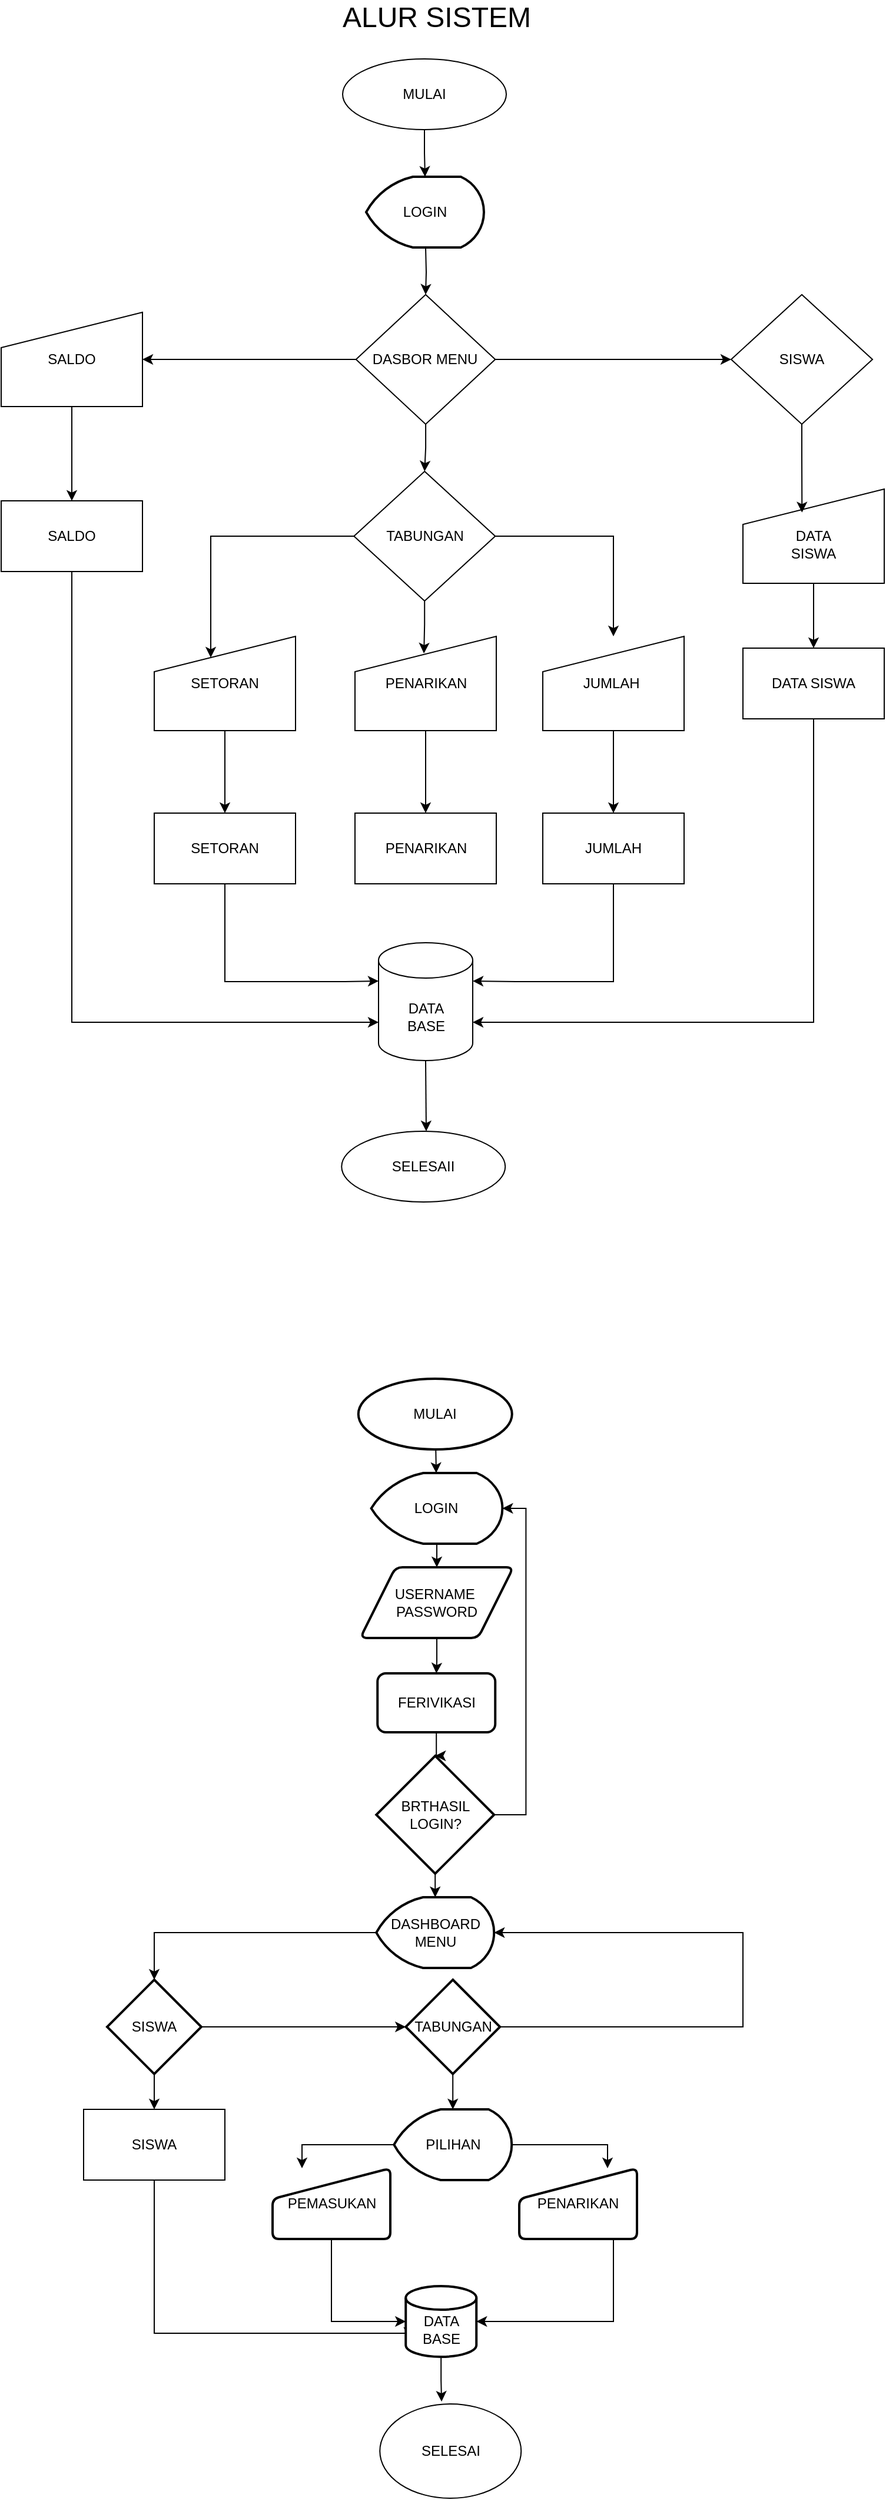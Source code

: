 <mxfile version="24.7.12">
  <diagram name="Halaman-1" id="Wdd0CiwhtJZsaGbnA3u6">
    <mxGraphModel dx="1760" dy="956" grid="1" gridSize="10" guides="1" tooltips="1" connect="1" arrows="1" fold="1" page="1" pageScale="1" pageWidth="827" pageHeight="1169" math="0" shadow="0">
      <root>
        <mxCell id="0" />
        <mxCell id="1" parent="0" />
        <mxCell id="SC1NeL0ob7fLtyRGTfck-1" value="&lt;font style=&quot;font-size: 24px;&quot;&gt;ALUR SISTEM&lt;/font&gt;" style="text;html=1;align=center;verticalAlign=middle;whiteSpace=wrap;rounded=0;" parent="1" vertex="1">
          <mxGeometry x="320" y="20" width="180" height="30" as="geometry" />
        </mxCell>
        <mxCell id="SC1NeL0ob7fLtyRGTfck-2" value="MULAI" style="ellipse;whiteSpace=wrap;html=1;" parent="1" vertex="1">
          <mxGeometry x="330" y="70" width="139" height="60" as="geometry" />
        </mxCell>
        <mxCell id="SC1NeL0ob7fLtyRGTfck-16" style="edgeStyle=orthogonalEdgeStyle;rounded=0;orthogonalLoop=1;jettySize=auto;html=1;entryX=0.5;entryY=0;entryDx=0;entryDy=0;exitX=0.5;exitY=1;exitDx=0;exitDy=0;" parent="1" target="SC1NeL0ob7fLtyRGTfck-4" edge="1">
          <mxGeometry relative="1" as="geometry">
            <mxPoint x="400.5" y="230" as="sourcePoint" />
          </mxGeometry>
        </mxCell>
        <mxCell id="SC1NeL0ob7fLtyRGTfck-51" style="edgeStyle=orthogonalEdgeStyle;rounded=0;orthogonalLoop=1;jettySize=auto;html=1;" parent="1" source="SC1NeL0ob7fLtyRGTfck-4" target="SC1NeL0ob7fLtyRGTfck-6" edge="1">
          <mxGeometry relative="1" as="geometry" />
        </mxCell>
        <mxCell id="SC1NeL0ob7fLtyRGTfck-52" style="edgeStyle=orthogonalEdgeStyle;rounded=0;orthogonalLoop=1;jettySize=auto;html=1;entryX=0;entryY=0.5;entryDx=0;entryDy=0;" parent="1" source="SC1NeL0ob7fLtyRGTfck-4" target="SC1NeL0ob7fLtyRGTfck-39" edge="1">
          <mxGeometry relative="1" as="geometry" />
        </mxCell>
        <mxCell id="SC1NeL0ob7fLtyRGTfck-54" style="edgeStyle=orthogonalEdgeStyle;rounded=0;orthogonalLoop=1;jettySize=auto;html=1;entryX=0.5;entryY=0;entryDx=0;entryDy=0;" parent="1" source="SC1NeL0ob7fLtyRGTfck-4" target="SC1NeL0ob7fLtyRGTfck-27" edge="1">
          <mxGeometry relative="1" as="geometry" />
        </mxCell>
        <mxCell id="SC1NeL0ob7fLtyRGTfck-4" value="DASBOR MENU" style="rhombus;whiteSpace=wrap;html=1;" parent="1" vertex="1">
          <mxGeometry x="341.37" y="270" width="118.25" height="110" as="geometry" />
        </mxCell>
        <mxCell id="SC1NeL0ob7fLtyRGTfck-79" style="edgeStyle=orthogonalEdgeStyle;rounded=0;orthogonalLoop=1;jettySize=auto;html=1;entryX=0.5;entryY=0;entryDx=0;entryDy=0;" parent="1" source="SC1NeL0ob7fLtyRGTfck-6" target="SC1NeL0ob7fLtyRGTfck-78" edge="1">
          <mxGeometry relative="1" as="geometry" />
        </mxCell>
        <mxCell id="SC1NeL0ob7fLtyRGTfck-6" value="&lt;div&gt;SALDO&lt;/div&gt;" style="shape=manualInput;whiteSpace=wrap;html=1;" parent="1" vertex="1">
          <mxGeometry x="40" y="285" width="120" height="80" as="geometry" />
        </mxCell>
        <mxCell id="SC1NeL0ob7fLtyRGTfck-8" style="edgeStyle=orthogonalEdgeStyle;rounded=0;orthogonalLoop=1;jettySize=auto;html=1;exitX=0.5;exitY=1;exitDx=0;exitDy=0;" parent="1" edge="1">
          <mxGeometry relative="1" as="geometry">
            <mxPoint x="700" y="550" as="sourcePoint" />
            <mxPoint x="700" y="550" as="targetPoint" />
          </mxGeometry>
        </mxCell>
        <mxCell id="SC1NeL0ob7fLtyRGTfck-57" style="edgeStyle=orthogonalEdgeStyle;rounded=0;orthogonalLoop=1;jettySize=auto;html=1;" parent="1" source="SC1NeL0ob7fLtyRGTfck-27" target="SC1NeL0ob7fLtyRGTfck-30" edge="1">
          <mxGeometry relative="1" as="geometry" />
        </mxCell>
        <mxCell id="SC1NeL0ob7fLtyRGTfck-27" value="TABUNGAN" style="rhombus;whiteSpace=wrap;html=1;" parent="1" vertex="1">
          <mxGeometry x="339.62" y="420" width="120" height="110" as="geometry" />
        </mxCell>
        <mxCell id="SC1NeL0ob7fLtyRGTfck-81" style="edgeStyle=orthogonalEdgeStyle;rounded=0;orthogonalLoop=1;jettySize=auto;html=1;entryX=0.5;entryY=0;entryDx=0;entryDy=0;" parent="1" source="SC1NeL0ob7fLtyRGTfck-28" target="SC1NeL0ob7fLtyRGTfck-74" edge="1">
          <mxGeometry relative="1" as="geometry" />
        </mxCell>
        <mxCell id="SC1NeL0ob7fLtyRGTfck-28" value="SETORAN" style="shape=manualInput;whiteSpace=wrap;html=1;" parent="1" vertex="1">
          <mxGeometry x="170" y="560" width="120" height="80" as="geometry" />
        </mxCell>
        <mxCell id="SC1NeL0ob7fLtyRGTfck-82" style="edgeStyle=orthogonalEdgeStyle;rounded=0;orthogonalLoop=1;jettySize=auto;html=1;entryX=0.5;entryY=0;entryDx=0;entryDy=0;" parent="1" source="SC1NeL0ob7fLtyRGTfck-29" target="SC1NeL0ob7fLtyRGTfck-75" edge="1">
          <mxGeometry relative="1" as="geometry" />
        </mxCell>
        <mxCell id="SC1NeL0ob7fLtyRGTfck-29" value="PENARIKAN" style="shape=manualInput;whiteSpace=wrap;html=1;" parent="1" vertex="1">
          <mxGeometry x="340.5" y="560" width="120" height="80" as="geometry" />
        </mxCell>
        <mxCell id="SC1NeL0ob7fLtyRGTfck-83" style="edgeStyle=orthogonalEdgeStyle;rounded=0;orthogonalLoop=1;jettySize=auto;html=1;entryX=0.5;entryY=0;entryDx=0;entryDy=0;" parent="1" source="SC1NeL0ob7fLtyRGTfck-30" target="SC1NeL0ob7fLtyRGTfck-76" edge="1">
          <mxGeometry relative="1" as="geometry" />
        </mxCell>
        <mxCell id="SC1NeL0ob7fLtyRGTfck-30" value="JUMLAH&amp;nbsp;" style="shape=manualInput;whiteSpace=wrap;html=1;" parent="1" vertex="1">
          <mxGeometry x="500" y="560" width="120" height="80" as="geometry" />
        </mxCell>
        <mxCell id="SC1NeL0ob7fLtyRGTfck-31" style="edgeStyle=orthogonalEdgeStyle;rounded=0;orthogonalLoop=1;jettySize=auto;html=1;entryX=0.4;entryY=0.225;entryDx=0;entryDy=0;entryPerimeter=0;" parent="1" source="SC1NeL0ob7fLtyRGTfck-27" target="SC1NeL0ob7fLtyRGTfck-28" edge="1">
          <mxGeometry relative="1" as="geometry" />
        </mxCell>
        <mxCell id="SC1NeL0ob7fLtyRGTfck-39" value="SISWA" style="rhombus;whiteSpace=wrap;html=1;" parent="1" vertex="1">
          <mxGeometry x="660" y="270" width="120" height="110" as="geometry" />
        </mxCell>
        <mxCell id="SC1NeL0ob7fLtyRGTfck-80" style="edgeStyle=orthogonalEdgeStyle;rounded=0;orthogonalLoop=1;jettySize=auto;html=1;entryX=0.5;entryY=0;entryDx=0;entryDy=0;" parent="1" source="SC1NeL0ob7fLtyRGTfck-40" target="SC1NeL0ob7fLtyRGTfck-77" edge="1">
          <mxGeometry relative="1" as="geometry" />
        </mxCell>
        <mxCell id="SC1NeL0ob7fLtyRGTfck-40" value="&lt;div&gt;&lt;br&gt;&lt;/div&gt;DATA&lt;div&gt;SISWA&lt;/div&gt;" style="shape=manualInput;whiteSpace=wrap;html=1;" parent="1" vertex="1">
          <mxGeometry x="670" y="435" width="120" height="80" as="geometry" />
        </mxCell>
        <mxCell id="SC1NeL0ob7fLtyRGTfck-41" style="edgeStyle=orthogonalEdgeStyle;rounded=0;orthogonalLoop=1;jettySize=auto;html=1;entryX=0.418;entryY=0.248;entryDx=0;entryDy=0;entryPerimeter=0;" parent="1" source="SC1NeL0ob7fLtyRGTfck-39" target="SC1NeL0ob7fLtyRGTfck-40" edge="1">
          <mxGeometry relative="1" as="geometry" />
        </mxCell>
        <mxCell id="SC1NeL0ob7fLtyRGTfck-42" value="SELESAII" style="ellipse;whiteSpace=wrap;html=1;" parent="1" vertex="1">
          <mxGeometry x="329.12" y="980" width="139" height="60" as="geometry" />
        </mxCell>
        <mxCell id="SC1NeL0ob7fLtyRGTfck-63" style="edgeStyle=orthogonalEdgeStyle;rounded=0;orthogonalLoop=1;jettySize=auto;html=1;entryX=0.488;entryY=0.181;entryDx=0;entryDy=0;entryPerimeter=0;" parent="1" source="SC1NeL0ob7fLtyRGTfck-27" target="SC1NeL0ob7fLtyRGTfck-29" edge="1">
          <mxGeometry relative="1" as="geometry" />
        </mxCell>
        <mxCell id="SC1NeL0ob7fLtyRGTfck-66" value="DATA&lt;div&gt;BASE&lt;/div&gt;" style="shape=cylinder3;whiteSpace=wrap;html=1;boundedLbl=1;backgroundOutline=1;size=15;" parent="1" vertex="1">
          <mxGeometry x="360.5" y="820" width="80" height="100" as="geometry" />
        </mxCell>
        <mxCell id="SC1NeL0ob7fLtyRGTfck-74" value="SETORAN" style="rounded=0;whiteSpace=wrap;html=1;" parent="1" vertex="1">
          <mxGeometry x="170" y="710" width="120" height="60" as="geometry" />
        </mxCell>
        <mxCell id="SC1NeL0ob7fLtyRGTfck-75" value="PENARIKAN" style="rounded=0;whiteSpace=wrap;html=1;" parent="1" vertex="1">
          <mxGeometry x="340.5" y="710" width="120" height="60" as="geometry" />
        </mxCell>
        <mxCell id="SC1NeL0ob7fLtyRGTfck-76" value="JUMLAH" style="rounded=0;whiteSpace=wrap;html=1;" parent="1" vertex="1">
          <mxGeometry x="500" y="710" width="120" height="60" as="geometry" />
        </mxCell>
        <mxCell id="SC1NeL0ob7fLtyRGTfck-77" value="DATA SISWA" style="rounded=0;whiteSpace=wrap;html=1;" parent="1" vertex="1">
          <mxGeometry x="670" y="570" width="120" height="60" as="geometry" />
        </mxCell>
        <mxCell id="SC1NeL0ob7fLtyRGTfck-78" value="SALDO" style="rounded=0;whiteSpace=wrap;html=1;" parent="1" vertex="1">
          <mxGeometry x="40" y="445" width="120" height="60" as="geometry" />
        </mxCell>
        <mxCell id="SC1NeL0ob7fLtyRGTfck-91" style="edgeStyle=orthogonalEdgeStyle;rounded=0;orthogonalLoop=1;jettySize=auto;html=1;entryX=0;entryY=0;entryDx=0;entryDy=32.5;entryPerimeter=0;" parent="1" source="SC1NeL0ob7fLtyRGTfck-74" target="SC1NeL0ob7fLtyRGTfck-66" edge="1">
          <mxGeometry relative="1" as="geometry">
            <Array as="points">
              <mxPoint x="230" y="853" />
              <mxPoint x="332" y="853" />
            </Array>
          </mxGeometry>
        </mxCell>
        <mxCell id="SC1NeL0ob7fLtyRGTfck-93" style="edgeStyle=orthogonalEdgeStyle;rounded=0;orthogonalLoop=1;jettySize=auto;html=1;entryX=1;entryY=0;entryDx=0;entryDy=32.5;entryPerimeter=0;" parent="1" source="SC1NeL0ob7fLtyRGTfck-76" target="SC1NeL0ob7fLtyRGTfck-66" edge="1">
          <mxGeometry relative="1" as="geometry">
            <Array as="points">
              <mxPoint x="560" y="853" />
              <mxPoint x="477" y="853" />
            </Array>
          </mxGeometry>
        </mxCell>
        <mxCell id="SC1NeL0ob7fLtyRGTfck-99" style="edgeStyle=orthogonalEdgeStyle;rounded=0;orthogonalLoop=1;jettySize=auto;html=1;entryX=0;entryY=0;entryDx=0;entryDy=67.5;entryPerimeter=0;" parent="1" source="SC1NeL0ob7fLtyRGTfck-78" target="SC1NeL0ob7fLtyRGTfck-66" edge="1">
          <mxGeometry relative="1" as="geometry">
            <Array as="points">
              <mxPoint x="100" y="888" />
            </Array>
          </mxGeometry>
        </mxCell>
        <mxCell id="SC1NeL0ob7fLtyRGTfck-100" style="edgeStyle=orthogonalEdgeStyle;rounded=0;orthogonalLoop=1;jettySize=auto;html=1;entryX=1;entryY=0;entryDx=0;entryDy=67.5;entryPerimeter=0;" parent="1" source="SC1NeL0ob7fLtyRGTfck-77" target="SC1NeL0ob7fLtyRGTfck-66" edge="1">
          <mxGeometry relative="1" as="geometry">
            <Array as="points">
              <mxPoint x="730" y="888" />
            </Array>
          </mxGeometry>
        </mxCell>
        <mxCell id="VxzT5fx1VbpvV5KUVjlI-1" value="" style="endArrow=classic;html=1;rounded=0;exitX=0.5;exitY=1;exitDx=0;exitDy=0;exitPerimeter=0;" parent="1" source="SC1NeL0ob7fLtyRGTfck-66" edge="1">
          <mxGeometry width="50" height="50" relative="1" as="geometry">
            <mxPoint x="401" y="977" as="sourcePoint" />
            <mxPoint x="401" y="980" as="targetPoint" />
          </mxGeometry>
        </mxCell>
        <mxCell id="u5yBYGN3fSV2OuqI3pcH-1" value="LOGIN" style="strokeWidth=2;html=1;shape=mxgraph.flowchart.display;whiteSpace=wrap;" parent="1" vertex="1">
          <mxGeometry x="350" y="170" width="100" height="60" as="geometry" />
        </mxCell>
        <mxCell id="u5yBYGN3fSV2OuqI3pcH-2" value="MULAI" style="strokeWidth=2;html=1;shape=mxgraph.flowchart.start_1;whiteSpace=wrap;" parent="1" vertex="1">
          <mxGeometry x="343.37" y="1190" width="130.5" height="60" as="geometry" />
        </mxCell>
        <mxCell id="u5yBYGN3fSV2OuqI3pcH-14" style="edgeStyle=orthogonalEdgeStyle;rounded=0;orthogonalLoop=1;jettySize=auto;html=1;entryX=0.5;entryY=0;entryDx=0;entryDy=0;" parent="1" source="u5yBYGN3fSV2OuqI3pcH-3" target="u5yBYGN3fSV2OuqI3pcH-6" edge="1">
          <mxGeometry relative="1" as="geometry" />
        </mxCell>
        <mxCell id="u5yBYGN3fSV2OuqI3pcH-3" value="LOGIN" style="strokeWidth=2;html=1;shape=mxgraph.flowchart.display;whiteSpace=wrap;" parent="1" vertex="1">
          <mxGeometry x="354.31" y="1270" width="111.38" height="60" as="geometry" />
        </mxCell>
        <mxCell id="u5yBYGN3fSV2OuqI3pcH-15" style="edgeStyle=orthogonalEdgeStyle;rounded=0;orthogonalLoop=1;jettySize=auto;html=1;entryX=0.5;entryY=0;entryDx=0;entryDy=0;" parent="1" source="u5yBYGN3fSV2OuqI3pcH-6" target="u5yBYGN3fSV2OuqI3pcH-7" edge="1">
          <mxGeometry relative="1" as="geometry" />
        </mxCell>
        <mxCell id="u5yBYGN3fSV2OuqI3pcH-6" value="USERNAME&amp;nbsp;&lt;div&gt;PASSWORD&lt;/div&gt;" style="shape=parallelogram;html=1;strokeWidth=2;perimeter=parallelogramPerimeter;whiteSpace=wrap;rounded=1;arcSize=12;size=0.23;" parent="1" vertex="1">
          <mxGeometry x="345" y="1350" width="130" height="60" as="geometry" />
        </mxCell>
        <mxCell id="u5yBYGN3fSV2OuqI3pcH-7" value="FERIVIKASI" style="rounded=1;whiteSpace=wrap;html=1;absoluteArcSize=1;arcSize=14;strokeWidth=2;" parent="1" vertex="1">
          <mxGeometry x="359.62" y="1440" width="100" height="50" as="geometry" />
        </mxCell>
        <mxCell id="u5yBYGN3fSV2OuqI3pcH-8" value="BRTHASIL&lt;div&gt;LOGIN?&lt;/div&gt;" style="strokeWidth=2;html=1;shape=mxgraph.flowchart.decision;whiteSpace=wrap;" parent="1" vertex="1">
          <mxGeometry x="358.62" y="1510" width="100" height="100" as="geometry" />
        </mxCell>
        <mxCell id="u5yBYGN3fSV2OuqI3pcH-9" value="" style="endArrow=classic;html=1;rounded=0;" parent="1" source="u5yBYGN3fSV2OuqI3pcH-2" target="u5yBYGN3fSV2OuqI3pcH-3" edge="1">
          <mxGeometry width="50" height="50" relative="1" as="geometry">
            <mxPoint x="180" y="1420" as="sourcePoint" />
            <mxPoint x="230" y="1370" as="targetPoint" />
          </mxGeometry>
        </mxCell>
        <mxCell id="u5yBYGN3fSV2OuqI3pcH-10" style="edgeStyle=orthogonalEdgeStyle;rounded=0;orthogonalLoop=1;jettySize=auto;html=1;entryX=1;entryY=0.5;entryDx=0;entryDy=0;entryPerimeter=0;exitX=1;exitY=0.5;exitDx=0;exitDy=0;exitPerimeter=0;" parent="1" source="u5yBYGN3fSV2OuqI3pcH-8" target="u5yBYGN3fSV2OuqI3pcH-3" edge="1">
          <mxGeometry relative="1" as="geometry" />
        </mxCell>
        <mxCell id="u5yBYGN3fSV2OuqI3pcH-16" style="edgeStyle=orthogonalEdgeStyle;rounded=0;orthogonalLoop=1;jettySize=auto;html=1;entryX=0.5;entryY=0;entryDx=0;entryDy=0;entryPerimeter=0;" parent="1" source="u5yBYGN3fSV2OuqI3pcH-7" target="u5yBYGN3fSV2OuqI3pcH-8" edge="1">
          <mxGeometry relative="1" as="geometry" />
        </mxCell>
        <mxCell id="u5yBYGN3fSV2OuqI3pcH-21" style="edgeStyle=orthogonalEdgeStyle;rounded=0;orthogonalLoop=1;jettySize=auto;html=1;entryX=0.5;entryY=0;entryDx=0;entryDy=0;entryPerimeter=0;" parent="1" source="SC1NeL0ob7fLtyRGTfck-2" target="u5yBYGN3fSV2OuqI3pcH-1" edge="1">
          <mxGeometry relative="1" as="geometry" />
        </mxCell>
        <mxCell id="wdDdxBWippI36Eku5Grj-8" value="" style="edgeStyle=orthogonalEdgeStyle;rounded=0;orthogonalLoop=1;jettySize=auto;html=1;" parent="1" source="wdDdxBWippI36Eku5Grj-2" target="wdDdxBWippI36Eku5Grj-7" edge="1">
          <mxGeometry relative="1" as="geometry" />
        </mxCell>
        <mxCell id="wdDdxBWippI36Eku5Grj-2" value="DASHBOARD&lt;div&gt;MENU&lt;/div&gt;" style="strokeWidth=2;html=1;shape=mxgraph.flowchart.display;whiteSpace=wrap;" parent="1" vertex="1">
          <mxGeometry x="358.62" y="1630" width="100" height="60" as="geometry" />
        </mxCell>
        <mxCell id="wdDdxBWippI36Eku5Grj-5" style="edgeStyle=orthogonalEdgeStyle;rounded=0;orthogonalLoop=1;jettySize=auto;html=1;entryX=0.5;entryY=0;entryDx=0;entryDy=0;entryPerimeter=0;" parent="1" source="u5yBYGN3fSV2OuqI3pcH-8" target="wdDdxBWippI36Eku5Grj-2" edge="1">
          <mxGeometry relative="1" as="geometry" />
        </mxCell>
        <mxCell id="wdDdxBWippI36Eku5Grj-10" value="" style="edgeStyle=orthogonalEdgeStyle;rounded=0;orthogonalLoop=1;jettySize=auto;html=1;" parent="1" source="wdDdxBWippI36Eku5Grj-7" target="wdDdxBWippI36Eku5Grj-9" edge="1">
          <mxGeometry relative="1" as="geometry" />
        </mxCell>
        <mxCell id="wdDdxBWippI36Eku5Grj-24" style="edgeStyle=orthogonalEdgeStyle;rounded=0;orthogonalLoop=1;jettySize=auto;html=1;entryX=0.5;entryY=0;entryDx=0;entryDy=0;" parent="1" source="wdDdxBWippI36Eku5Grj-7" target="wdDdxBWippI36Eku5Grj-21" edge="1">
          <mxGeometry relative="1" as="geometry" />
        </mxCell>
        <mxCell id="wdDdxBWippI36Eku5Grj-7" value="SISWA" style="rhombus;whiteSpace=wrap;html=1;strokeWidth=2;" parent="1" vertex="1">
          <mxGeometry x="130" y="1700" width="80" height="80" as="geometry" />
        </mxCell>
        <mxCell id="wdDdxBWippI36Eku5Grj-12" value="" style="edgeStyle=orthogonalEdgeStyle;rounded=0;orthogonalLoop=1;jettySize=auto;html=1;entryX=1;entryY=0.5;entryDx=0;entryDy=0;entryPerimeter=0;exitX=1;exitY=0.5;exitDx=0;exitDy=0;" parent="1" source="wdDdxBWippI36Eku5Grj-9" target="wdDdxBWippI36Eku5Grj-2" edge="1">
          <mxGeometry relative="1" as="geometry">
            <mxPoint x="690" y="1820.0" as="targetPoint" />
            <Array as="points">
              <mxPoint x="670" y="1740" />
              <mxPoint x="670" y="1660" />
            </Array>
          </mxGeometry>
        </mxCell>
        <mxCell id="wdDdxBWippI36Eku5Grj-61" style="edgeStyle=orthogonalEdgeStyle;rounded=0;orthogonalLoop=1;jettySize=auto;html=1;" parent="1" source="wdDdxBWippI36Eku5Grj-9" target="wdDdxBWippI36Eku5Grj-51" edge="1">
          <mxGeometry relative="1" as="geometry" />
        </mxCell>
        <mxCell id="wdDdxBWippI36Eku5Grj-9" value="TABUNGAN" style="rhombus;whiteSpace=wrap;html=1;strokeWidth=2;" parent="1" vertex="1">
          <mxGeometry x="383.62" y="1700" width="80" height="80" as="geometry" />
        </mxCell>
        <mxCell id="9FyyTYCVCwzCZzWykZ7Y-4" style="edgeStyle=orthogonalEdgeStyle;rounded=0;orthogonalLoop=1;jettySize=auto;html=1;entryX=0.043;entryY=0.731;entryDx=0;entryDy=0;entryPerimeter=0;" edge="1" parent="1" source="wdDdxBWippI36Eku5Grj-21" target="wdDdxBWippI36Eku5Grj-44">
          <mxGeometry relative="1" as="geometry">
            <mxPoint x="310" y="2000" as="targetPoint" />
            <Array as="points">
              <mxPoint x="170" y="2000" />
              <mxPoint x="386" y="2000" />
            </Array>
          </mxGeometry>
        </mxCell>
        <mxCell id="wdDdxBWippI36Eku5Grj-21" value="SISWA" style="rounded=0;whiteSpace=wrap;html=1;" parent="1" vertex="1">
          <mxGeometry x="110" y="1810" width="120" height="60" as="geometry" />
        </mxCell>
        <mxCell id="9FyyTYCVCwzCZzWykZ7Y-5" style="edgeStyle=orthogonalEdgeStyle;rounded=0;orthogonalLoop=1;jettySize=auto;html=1;entryX=0;entryY=0.5;entryDx=0;entryDy=0;entryPerimeter=0;" edge="1" parent="1" source="wdDdxBWippI36Eku5Grj-27" target="wdDdxBWippI36Eku5Grj-44">
          <mxGeometry relative="1" as="geometry">
            <mxPoint x="360" y="1990" as="targetPoint" />
            <Array as="points">
              <mxPoint x="321" y="1990" />
            </Array>
          </mxGeometry>
        </mxCell>
        <mxCell id="wdDdxBWippI36Eku5Grj-27" value="PEMASUKAN" style="html=1;strokeWidth=2;shape=manualInput;whiteSpace=wrap;rounded=1;size=26;arcSize=11;" parent="1" vertex="1">
          <mxGeometry x="270.5" y="1860" width="100" height="60" as="geometry" />
        </mxCell>
        <mxCell id="9FyyTYCVCwzCZzWykZ7Y-6" style="edgeStyle=orthogonalEdgeStyle;rounded=0;orthogonalLoop=1;jettySize=auto;html=1;entryX=1;entryY=0.5;entryDx=0;entryDy=0;entryPerimeter=0;" edge="1" parent="1" source="wdDdxBWippI36Eku5Grj-28" target="wdDdxBWippI36Eku5Grj-44">
          <mxGeometry relative="1" as="geometry">
            <mxPoint x="460" y="1990" as="targetPoint" />
            <Array as="points">
              <mxPoint x="560" y="1990" />
            </Array>
          </mxGeometry>
        </mxCell>
        <mxCell id="wdDdxBWippI36Eku5Grj-28" value="PENARIKAN" style="html=1;strokeWidth=2;shape=manualInput;whiteSpace=wrap;rounded=1;size=26;arcSize=11;" parent="1" vertex="1">
          <mxGeometry x="480" y="1860" width="100" height="60" as="geometry" />
        </mxCell>
        <mxCell id="wdDdxBWippI36Eku5Grj-44" value="&lt;div&gt;&lt;br&gt;&lt;/div&gt;DATA&lt;div&gt;BASE&lt;/div&gt;" style="strokeWidth=2;html=1;shape=mxgraph.flowchart.database;whiteSpace=wrap;" parent="1" vertex="1">
          <mxGeometry x="383.62" y="1960" width="60" height="60" as="geometry" />
        </mxCell>
        <mxCell id="wdDdxBWippI36Eku5Grj-62" style="edgeStyle=orthogonalEdgeStyle;rounded=0;orthogonalLoop=1;jettySize=auto;html=1;entryX=0.25;entryY=0;entryDx=0;entryDy=0;" parent="1" source="wdDdxBWippI36Eku5Grj-51" target="wdDdxBWippI36Eku5Grj-27" edge="1">
          <mxGeometry relative="1" as="geometry" />
        </mxCell>
        <mxCell id="wdDdxBWippI36Eku5Grj-63" style="edgeStyle=orthogonalEdgeStyle;rounded=0;orthogonalLoop=1;jettySize=auto;html=1;entryX=0.75;entryY=0;entryDx=0;entryDy=0;" parent="1" source="wdDdxBWippI36Eku5Grj-51" target="wdDdxBWippI36Eku5Grj-28" edge="1">
          <mxGeometry relative="1" as="geometry" />
        </mxCell>
        <mxCell id="wdDdxBWippI36Eku5Grj-51" value="PILIHAN" style="strokeWidth=2;html=1;shape=mxgraph.flowchart.display;whiteSpace=wrap;" parent="1" vertex="1">
          <mxGeometry x="373.62" y="1810" width="100" height="60" as="geometry" />
        </mxCell>
        <mxCell id="9FyyTYCVCwzCZzWykZ7Y-1" value="SELESAI" style="ellipse;whiteSpace=wrap;html=1;" vertex="1" parent="1">
          <mxGeometry x="361.62" y="2060" width="120" height="80" as="geometry" />
        </mxCell>
        <mxCell id="9FyyTYCVCwzCZzWykZ7Y-7" style="edgeStyle=orthogonalEdgeStyle;rounded=0;orthogonalLoop=1;jettySize=auto;html=1;entryX=0.437;entryY=-0.025;entryDx=0;entryDy=0;entryPerimeter=0;" edge="1" parent="1" source="wdDdxBWippI36Eku5Grj-44" target="9FyyTYCVCwzCZzWykZ7Y-1">
          <mxGeometry relative="1" as="geometry" />
        </mxCell>
      </root>
    </mxGraphModel>
  </diagram>
</mxfile>
